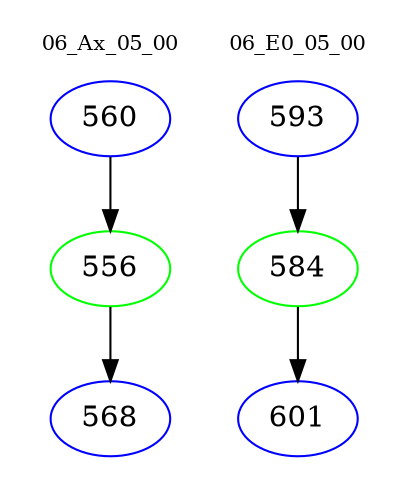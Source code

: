 digraph{
subgraph cluster_0 {
color = white
label = "06_Ax_05_00";
fontsize=10;
T0_560 [label="560", color="blue"]
T0_560 -> T0_556 [color="black"]
T0_556 [label="556", color="green"]
T0_556 -> T0_568 [color="black"]
T0_568 [label="568", color="blue"]
}
subgraph cluster_1 {
color = white
label = "06_E0_05_00";
fontsize=10;
T1_593 [label="593", color="blue"]
T1_593 -> T1_584 [color="black"]
T1_584 [label="584", color="green"]
T1_584 -> T1_601 [color="black"]
T1_601 [label="601", color="blue"]
}
}
